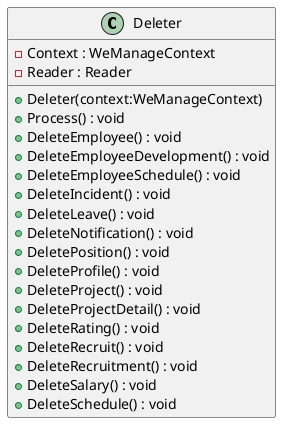 @startuml
class Deleter {
    - Context : WeManageContext
    - Reader : Reader
    + Deleter(context:WeManageContext)
    + Process() : void
    + DeleteEmployee() : void
    + DeleteEmployeeDevelopment() : void
    + DeleteEmployeeSchedule() : void
    + DeleteIncident() : void
    + DeleteLeave() : void
    + DeleteNotification() : void
    + DeletePosition() : void
    + DeleteProfile() : void
    + DeleteProject() : void
    + DeleteProjectDetail() : void
    + DeleteRating() : void
    + DeleteRecruit() : void
    + DeleteRecruitment() : void
    + DeleteSalary() : void
    + DeleteSchedule() : void
}
@enduml

